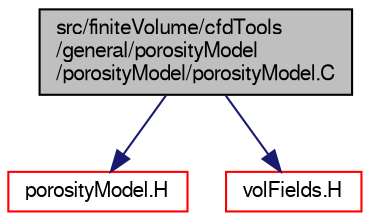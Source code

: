 digraph "src/finiteVolume/cfdTools/general/porosityModel/porosityModel/porosityModel.C"
{
  bgcolor="transparent";
  edge [fontname="FreeSans",fontsize="10",labelfontname="FreeSans",labelfontsize="10"];
  node [fontname="FreeSans",fontsize="10",shape=record];
  Node0 [label="src/finiteVolume/cfdTools\l/general/porosityModel\l/porosityModel/porosityModel.C",height=0.2,width=0.4,color="black", fillcolor="grey75", style="filled", fontcolor="black"];
  Node0 -> Node1 [color="midnightblue",fontsize="10",style="solid",fontname="FreeSans"];
  Node1 [label="porosityModel.H",height=0.2,width=0.4,color="red",URL="$a01304.html"];
  Node0 -> Node275 [color="midnightblue",fontsize="10",style="solid",fontname="FreeSans"];
  Node275 [label="volFields.H",height=0.2,width=0.4,color="red",URL="$a02750.html"];
}
